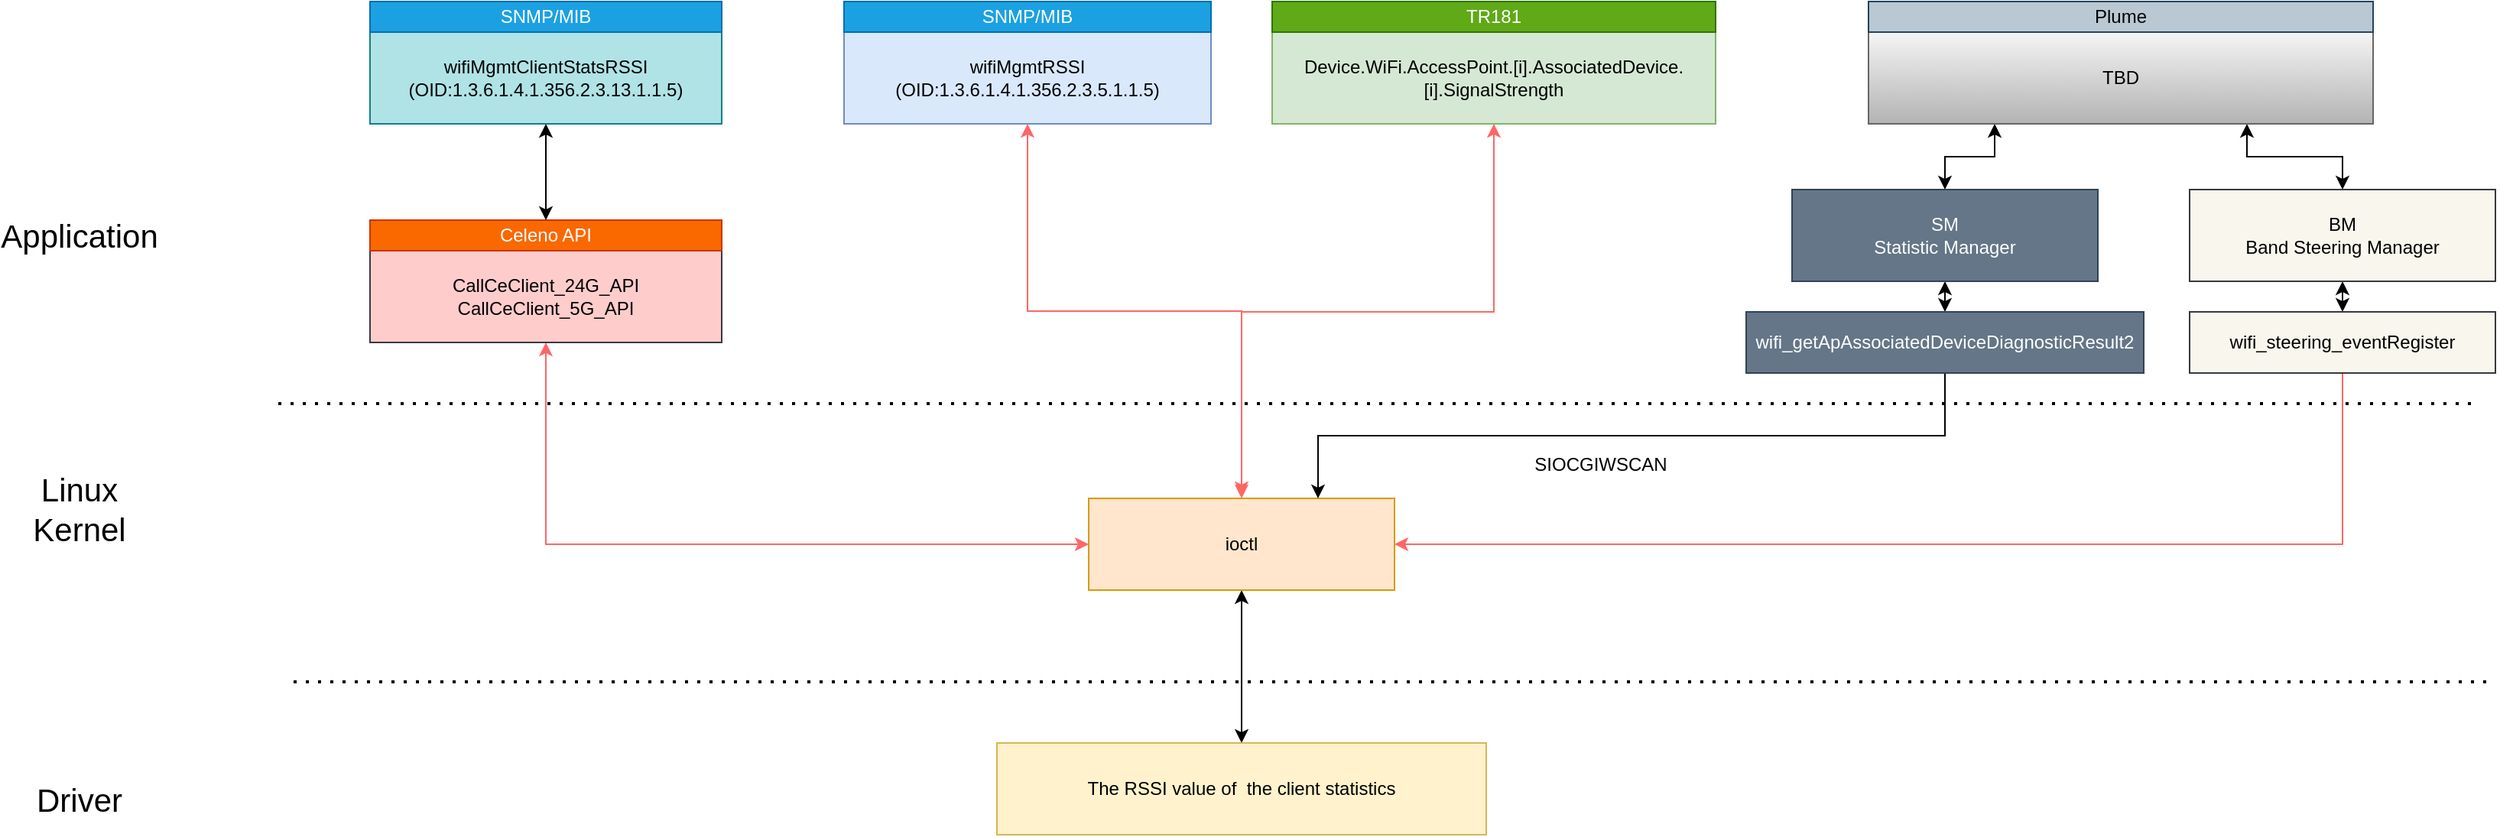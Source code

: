 <mxfile version="13.5.1" type="device"><diagram id="RcueXAkQigdt3hDm3aGs" name="WiFi_RSSI"><mxGraphModel dx="2605" dy="2197" grid="1" gridSize="10" guides="1" tooltips="1" connect="1" arrows="1" fold="1" page="1" pageScale="1" pageWidth="827" pageHeight="1169" math="0" shadow="0"><root><mxCell id="0"/><mxCell id="1" parent="0"/><mxCell id="a6JntCdSeUmRAX2pLsWM-31" style="edgeStyle=orthogonalEdgeStyle;rounded=0;orthogonalLoop=1;jettySize=auto;html=1;exitX=0.5;exitY=1;exitDx=0;exitDy=0;startArrow=classic;startFill=1;fontSize=21;strokeColor=#FF6666;" parent="1" source="a6JntCdSeUmRAX2pLsWM-1" edge="1"><mxGeometry relative="1" as="geometry"><mxPoint x="530" y="320" as="targetPoint"/><Array as="points"><mxPoint x="695" y="200"/><mxPoint x="530" y="200"/></Array></mxGeometry></mxCell><mxCell id="a6JntCdSeUmRAX2pLsWM-1" value="Device.WiFi.AccessPoint.[i].AssociatedDevice.[i].SignalStrength" style="rounded=0;whiteSpace=wrap;html=1;fillColor=#d5e8d4;strokeColor=#82b366;" parent="1" vertex="1"><mxGeometry x="550" y="17" width="290" height="60" as="geometry"/></mxCell><mxCell id="a6JntCdSeUmRAX2pLsWM-30" style="edgeStyle=orthogonalEdgeStyle;rounded=0;orthogonalLoop=1;jettySize=auto;html=1;exitX=0.5;exitY=1;exitDx=0;exitDy=0;entryX=0.5;entryY=0;entryDx=0;entryDy=0;startArrow=classic;startFill=1;fontSize=21;strokeColor=#FF6666;" parent="1" source="a6JntCdSeUmRAX2pLsWM-2" target="a6JntCdSeUmRAX2pLsWM-5" edge="1"><mxGeometry relative="1" as="geometry"/></mxCell><mxCell id="a6JntCdSeUmRAX2pLsWM-2" value="wifiMgmtRSSI &lt;br&gt;(OID:1.3.6.1.4.1.356.2.3.5.1.1.5)" style="rounded=0;whiteSpace=wrap;html=1;fillColor=#dae8fc;strokeColor=#6c8ebf;" parent="1" vertex="1"><mxGeometry x="270" y="17" width="240" height="60" as="geometry"/></mxCell><mxCell id="a6JntCdSeUmRAX2pLsWM-3" value="TR181" style="rounded=0;whiteSpace=wrap;html=1;fillColor=#60a917;strokeColor=#2D7600;fontColor=#ffffff;" parent="1" vertex="1"><mxGeometry x="550" y="-3" width="290" height="20" as="geometry"/></mxCell><mxCell id="a6JntCdSeUmRAX2pLsWM-4" value="SNMP/MIB" style="rounded=0;whiteSpace=wrap;html=1;fillColor=#1ba1e2;strokeColor=#006EAF;fontColor=#ffffff;" parent="1" vertex="1"><mxGeometry x="270" y="-3" width="240" height="20" as="geometry"/></mxCell><mxCell id="a6JntCdSeUmRAX2pLsWM-19" style="edgeStyle=orthogonalEdgeStyle;rounded=0;orthogonalLoop=1;jettySize=auto;html=1;exitX=0.5;exitY=1;exitDx=0;exitDy=0;fontSize=21;startArrow=classic;startFill=1;" parent="1" source="a6JntCdSeUmRAX2pLsWM-5" target="a6JntCdSeUmRAX2pLsWM-7" edge="1"><mxGeometry relative="1" as="geometry"/></mxCell><mxCell id="a6JntCdSeUmRAX2pLsWM-5" value="ioctl" style="rounded=0;whiteSpace=wrap;html=1;fillColor=#ffe6cc;strokeColor=#d79b00;" parent="1" vertex="1"><mxGeometry x="430" y="322" width="200" height="60" as="geometry"/></mxCell><mxCell id="a6JntCdSeUmRAX2pLsWM-7" value="The RSSI value of&amp;nbsp; the client statistics&lt;span style=&quot;color: rgba(0 , 0 , 0 , 0) ; font-family: monospace ; font-size: 0px&quot;&gt;%3CmxGraphModel%3E%3Croot%3E%3CmxCell%20id%3D%220%22%2F%3E%3CmxCell%20id%3D%221%22%20parent%3D%220%22%2F%3E%3CmxCell%20id%3D%222%22%20value%3D%22ioctl%22%20style%3D%22rounded%3D0%3BwhiteSpace%3Dwrap%3Bhtml%3D1%3B%22%20vertex%3D%221%22%20parent%3D%221%22%3E%3CmxGeometry%20x%3D%22410%22%20y%3D%22290%22%20width%3D%22200%22%20height%3D%2260%22%20as%3D%22geometry%22%2F%3E%3C%2FmxCell%3E%3C%2Froot%3E%3C%2FmxGraphModel%3E&amp;nbsp;&lt;/span&gt;&lt;span style=&quot;color: rgba(0 , 0 , 0 , 0) ; font-family: monospace ; font-size: 0px&quot;&gt;%3CmxGraphModel%3E%3Croot%3E%3CmxCell%20id%3D%220%22%2F%3E%3CmxCell%20id%3D%221%22%20parent%3D%220%22%2F%3E%3CmxCell%20id%3D%222%22%20value%3D%22ioctl%22%20style%3D%22rounded%3D0%3BwhiteSpace%3Dwrap%3Bhtml%3D1%3B%22%20vertex%3D%221%22%20parent%3D%221%22%3E%3CmxGeometry%20x%3D%22410%22%20y%3D%22290%22%20width%3D%22200%22%20height%3D%2260%22%20as%3D%22geometry%22%2F%3E%3C%2FmxCell%3E%3C%2Froot%3E%3C%2FmxGraphModel%3Ecclient&lt;/span&gt;" style="rounded=0;whiteSpace=wrap;html=1;fillColor=#fff2cc;strokeColor=#d6b656;" parent="1" vertex="1"><mxGeometry x="370" y="482" width="320" height="60" as="geometry"/></mxCell><mxCell id="a6JntCdSeUmRAX2pLsWM-8" value="" style="endArrow=none;dashed=1;html=1;dashPattern=1 3;strokeWidth=2;" parent="1" edge="1"><mxGeometry width="50" height="50" relative="1" as="geometry"><mxPoint x="-100" y="260" as="sourcePoint"/><mxPoint x="1340" y="260" as="targetPoint"/></mxGeometry></mxCell><mxCell id="a6JntCdSeUmRAX2pLsWM-9" value="Application" style="text;html=1;strokeColor=none;fillColor=none;align=center;verticalAlign=middle;whiteSpace=wrap;rounded=0;fontSize=21;" parent="1" vertex="1"><mxGeometry x="-280" y="140" width="100" height="20" as="geometry"/></mxCell><mxCell id="a6JntCdSeUmRAX2pLsWM-10" value="Linux Kernel" style="text;html=1;strokeColor=none;fillColor=none;align=center;verticalAlign=middle;whiteSpace=wrap;rounded=0;fontSize=21;" parent="1" vertex="1"><mxGeometry x="-280" y="319" width="100" height="20" as="geometry"/></mxCell><mxCell id="a6JntCdSeUmRAX2pLsWM-11" value="" style="endArrow=none;dashed=1;html=1;dashPattern=1 3;strokeWidth=2;" parent="1" edge="1"><mxGeometry width="50" height="50" relative="1" as="geometry"><mxPoint x="-90" y="442" as="sourcePoint"/><mxPoint x="1350" y="442" as="targetPoint"/></mxGeometry></mxCell><mxCell id="a6JntCdSeUmRAX2pLsWM-12" value="Driver" style="text;html=1;strokeColor=none;fillColor=none;align=center;verticalAlign=middle;whiteSpace=wrap;rounded=0;fontSize=21;" parent="1" vertex="1"><mxGeometry x="-280" y="509" width="100" height="20" as="geometry"/></mxCell><mxCell id="a6JntCdSeUmRAX2pLsWM-46" style="edgeStyle=orthogonalEdgeStyle;rounded=0;orthogonalLoop=1;jettySize=auto;html=1;exitX=0.5;exitY=1;exitDx=0;exitDy=0;entryX=0;entryY=0.5;entryDx=0;entryDy=0;startArrow=classic;startFill=1;fontSize=21;strokeColor=#FF6666;" parent="1" source="a6JntCdSeUmRAX2pLsWM-14" target="a6JntCdSeUmRAX2pLsWM-5" edge="1"><mxGeometry relative="1" as="geometry"/></mxCell><mxCell id="a6JntCdSeUmRAX2pLsWM-14" value="CallCeClient_24G_API&lt;br&gt;CallCeClient_5G_API" style="rounded=0;whiteSpace=wrap;html=1;fillColor=#ffcccc;strokeColor=#36393d;" parent="1" vertex="1"><mxGeometry x="-40" y="160" width="230" height="60" as="geometry"/></mxCell><mxCell id="a6JntCdSeUmRAX2pLsWM-15" value="Celeno API" style="rounded=0;whiteSpace=wrap;html=1;fillColor=#fa6800;strokeColor=#C73500;fontColor=#ffffff;" parent="1" vertex="1"><mxGeometry x="-40" y="140" width="230" height="20" as="geometry"/></mxCell><mxCell id="a6JntCdSeUmRAX2pLsWM-41" style="edgeStyle=orthogonalEdgeStyle;rounded=0;orthogonalLoop=1;jettySize=auto;html=1;exitX=0.25;exitY=1;exitDx=0;exitDy=0;entryX=0.5;entryY=0;entryDx=0;entryDy=0;startArrow=classic;startFill=1;fontSize=21;" parent="1" source="a6JntCdSeUmRAX2pLsWM-20" target="a6JntCdSeUmRAX2pLsWM-36" edge="1"><mxGeometry relative="1" as="geometry"/></mxCell><mxCell id="a6JntCdSeUmRAX2pLsWM-42" style="edgeStyle=orthogonalEdgeStyle;rounded=0;orthogonalLoop=1;jettySize=auto;html=1;exitX=0.75;exitY=1;exitDx=0;exitDy=0;entryX=0.5;entryY=0;entryDx=0;entryDy=0;startArrow=classic;startFill=1;fontSize=21;" parent="1" source="a6JntCdSeUmRAX2pLsWM-20" target="a6JntCdSeUmRAX2pLsWM-37" edge="1"><mxGeometry relative="1" as="geometry"/></mxCell><mxCell id="a6JntCdSeUmRAX2pLsWM-20" value="TBD" style="rounded=0;whiteSpace=wrap;html=1;fillColor=#f5f5f5;strokeColor=#666666;gradientColor=#b3b3b3;" parent="1" vertex="1"><mxGeometry x="940" y="17" width="330" height="60" as="geometry"/></mxCell><mxCell id="a6JntCdSeUmRAX2pLsWM-21" value="Plume" style="rounded=0;whiteSpace=wrap;html=1;fillColor=#bac8d3;strokeColor=#23445d;" parent="1" vertex="1"><mxGeometry x="940" y="-3" width="330" height="20" as="geometry"/></mxCell><mxCell id="a6JntCdSeUmRAX2pLsWM-29" style="edgeStyle=orthogonalEdgeStyle;rounded=0;orthogonalLoop=1;jettySize=auto;html=1;exitX=0.5;exitY=1;exitDx=0;exitDy=0;entryX=0.5;entryY=0;entryDx=0;entryDy=0;startArrow=classic;startFill=1;fontSize=21;" parent="1" source="a6JntCdSeUmRAX2pLsWM-27" target="a6JntCdSeUmRAX2pLsWM-15" edge="1"><mxGeometry relative="1" as="geometry"/></mxCell><mxCell id="a6JntCdSeUmRAX2pLsWM-27" value="wifiMgmtClientStatsRSSI (OID:1.3.6.1.4.1.356.2.3.13.1.1.5)" style="rounded=0;whiteSpace=wrap;html=1;fillColor=#b0e3e6;strokeColor=#0e8088;" parent="1" vertex="1"><mxGeometry x="-40" y="17" width="230" height="60" as="geometry"/></mxCell><mxCell id="a6JntCdSeUmRAX2pLsWM-28" value="SNMP/MIB" style="rounded=0;whiteSpace=wrap;html=1;fillColor=#1ba1e2;strokeColor=#006EAF;fontColor=#ffffff;" parent="1" vertex="1"><mxGeometry x="-40" y="-3" width="230" height="20" as="geometry"/></mxCell><mxCell id="a6JntCdSeUmRAX2pLsWM-44" style="edgeStyle=orthogonalEdgeStyle;rounded=0;orthogonalLoop=1;jettySize=auto;html=1;exitX=0.5;exitY=1;exitDx=0;exitDy=0;entryX=0.5;entryY=0;entryDx=0;entryDy=0;startArrow=classic;startFill=1;fontSize=21;" parent="1" source="a6JntCdSeUmRAX2pLsWM-36" target="a6JntCdSeUmRAX2pLsWM-38" edge="1"><mxGeometry relative="1" as="geometry"/></mxCell><mxCell id="a6JntCdSeUmRAX2pLsWM-36" value="SM&lt;br&gt;Statistic Manager" style="rounded=0;whiteSpace=wrap;html=1;fillColor=#647687;strokeColor=#314354;fontColor=#ffffff;" parent="1" vertex="1"><mxGeometry x="890" y="120" width="200" height="60" as="geometry"/></mxCell><mxCell id="a6JntCdSeUmRAX2pLsWM-45" style="edgeStyle=orthogonalEdgeStyle;rounded=0;orthogonalLoop=1;jettySize=auto;html=1;exitX=0.5;exitY=1;exitDx=0;exitDy=0;entryX=0.5;entryY=0;entryDx=0;entryDy=0;startArrow=classic;startFill=1;fontSize=21;" parent="1" source="a6JntCdSeUmRAX2pLsWM-37" target="a6JntCdSeUmRAX2pLsWM-39" edge="1"><mxGeometry relative="1" as="geometry"/></mxCell><mxCell id="a6JntCdSeUmRAX2pLsWM-37" value="BM&lt;br&gt;Band Steering Manager" style="rounded=0;whiteSpace=wrap;html=1;fillColor=#f9f7ed;strokeColor=#36393d;" parent="1" vertex="1"><mxGeometry x="1150" y="120" width="200" height="60" as="geometry"/></mxCell><mxCell id="cPMUyCDIFAUKuM3M-rSu-2" style="edgeStyle=orthogonalEdgeStyle;rounded=0;orthogonalLoop=1;jettySize=auto;html=1;exitX=0.5;exitY=1;exitDx=0;exitDy=0;entryX=0.75;entryY=0;entryDx=0;entryDy=0;" edge="1" parent="1" source="a6JntCdSeUmRAX2pLsWM-38" target="a6JntCdSeUmRAX2pLsWM-5"><mxGeometry relative="1" as="geometry"/></mxCell><mxCell id="a6JntCdSeUmRAX2pLsWM-38" value="wifi_getApAssociatedDeviceDiagnosticResult2" style="rounded=0;whiteSpace=wrap;html=1;fillColor=#647687;strokeColor=#314354;fontColor=#ffffff;" parent="1" vertex="1"><mxGeometry x="860" y="200" width="260" height="40" as="geometry"/></mxCell><mxCell id="cPMUyCDIFAUKuM3M-rSu-5" style="edgeStyle=orthogonalEdgeStyle;rounded=0;orthogonalLoop=1;jettySize=auto;html=1;exitX=0.5;exitY=1;exitDx=0;exitDy=0;entryX=1;entryY=0.5;entryDx=0;entryDy=0;strokeColor=#FF6666;" edge="1" parent="1" source="a6JntCdSeUmRAX2pLsWM-39" target="a6JntCdSeUmRAX2pLsWM-5"><mxGeometry relative="1" as="geometry"/></mxCell><mxCell id="a6JntCdSeUmRAX2pLsWM-39" value="wifi_steering_eventRegister" style="rounded=0;whiteSpace=wrap;html=1;fillColor=#f9f7ed;strokeColor=#36393d;" parent="1" vertex="1"><mxGeometry x="1150" y="200" width="200" height="40" as="geometry"/></mxCell><mxCell id="cPMUyCDIFAUKuM3M-rSu-4" value="SIOCGIWSCAN" style="text;html=1;strokeColor=none;fillColor=none;align=center;verticalAlign=middle;whiteSpace=wrap;rounded=0;" vertex="1" parent="1"><mxGeometry x="710" y="290" width="110" height="20" as="geometry"/></mxCell></root></mxGraphModel></diagram></mxfile>